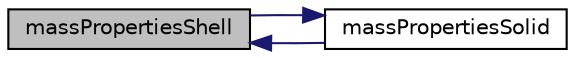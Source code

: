 digraph "massPropertiesShell"
{
  bgcolor="transparent";
  edge [fontname="Helvetica",fontsize="10",labelfontname="Helvetica",labelfontsize="10"];
  node [fontname="Helvetica",fontsize="10",shape=record];
  rankdir="LR";
  Node1 [label="massPropertiesShell",height=0.2,width=0.4,color="black", fillcolor="grey75", style="filled", fontcolor="black"];
  Node1 -> Node2 [dir="back",color="midnightblue",fontsize="10",style="solid",fontname="Helvetica"];
  Node2 [label="massPropertiesSolid",height=0.2,width=0.4,color="black",URL="$a01565.html#ac948fad3ba413d57d196458b12848db1"];
  Node2 -> Node1 [dir="back",color="midnightblue",fontsize="10",style="solid",fontname="Helvetica"];
}
